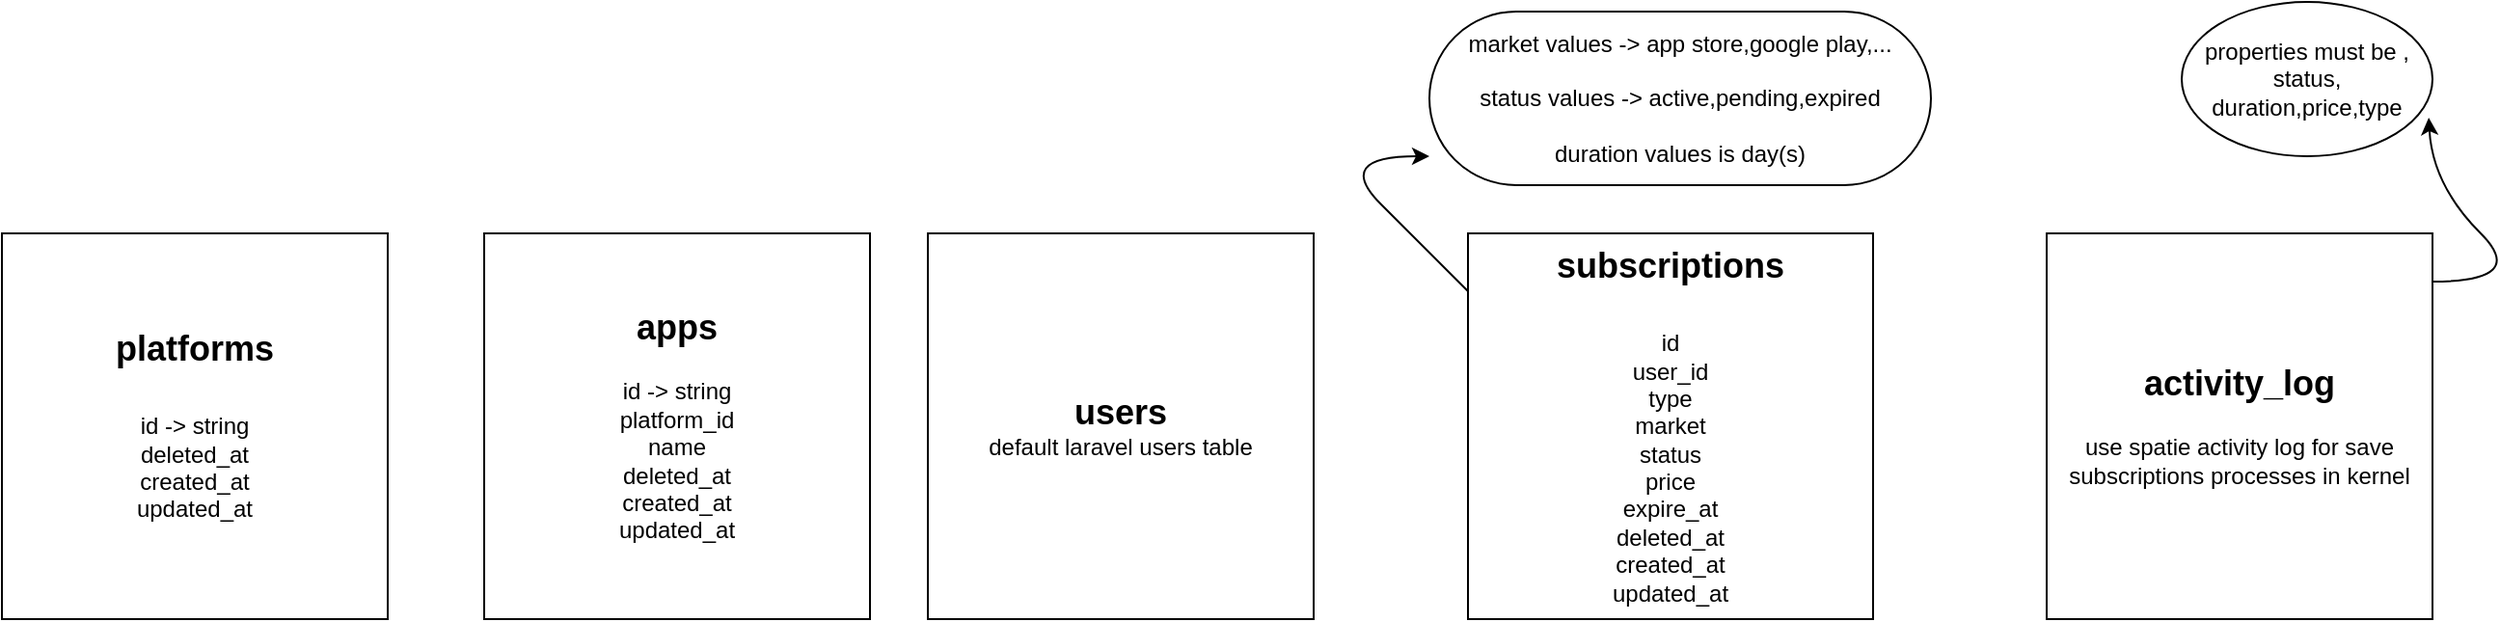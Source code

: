 <mxfile version="21.5.0" type="device">
  <diagram name="‫صفحه - 1‬" id="DGaD1BDIckdY_yjKFJ09">
    <mxGraphModel dx="2501" dy="764" grid="1" gridSize="10" guides="1" tooltips="1" connect="1" arrows="1" fold="1" page="1" pageScale="1" pageWidth="827" pageHeight="1169" math="0" shadow="0">
      <root>
        <mxCell id="0" />
        <mxCell id="1" parent="0" />
        <mxCell id="xZSIRHJfl0Kb_YYDSqgU-1" value="&lt;b style=&quot;font-size: 18px;&quot;&gt;subscriptions&lt;br&gt;&lt;br&gt;&lt;/b&gt;id&lt;br&gt;user_id&lt;br&gt;type&lt;br&gt;market&lt;br&gt;status&lt;br&gt;price&lt;br&gt;expire_at&lt;br&gt;deleted_at&lt;br&gt;created_at&lt;br&gt;updated_at" style="rounded=0;whiteSpace=wrap;html=1;" parent="1" vertex="1">
          <mxGeometry x="10" y="370" width="210" height="200" as="geometry" />
        </mxCell>
        <mxCell id="xZSIRHJfl0Kb_YYDSqgU-2" value="&lt;b&gt;&lt;font style=&quot;font-size: 18px;&quot;&gt;apps&lt;br&gt;&lt;/font&gt;&lt;/b&gt;&lt;br&gt;id -&amp;gt; string&lt;br&gt;platform_id&lt;br&gt;name&lt;br&gt;deleted_at&lt;br&gt;created_at&lt;br&gt;updated_at" style="whiteSpace=wrap;html=1;aspect=fixed;" parent="1" vertex="1">
          <mxGeometry x="-500" y="370" width="200" height="200" as="geometry" />
        </mxCell>
        <mxCell id="xZSIRHJfl0Kb_YYDSqgU-3" value="&lt;b&gt;&lt;font style=&quot;font-size: 18px;&quot;&gt;platforms&lt;br&gt;&lt;br&gt;&lt;/font&gt;&lt;/b&gt;id -&amp;gt; string&lt;br&gt;deleted_at&lt;br&gt;created_at&lt;br&gt;updated_at" style="rounded=0;whiteSpace=wrap;html=1;" parent="1" vertex="1">
          <mxGeometry x="-750" y="370" width="200" height="200" as="geometry" />
        </mxCell>
        <mxCell id="xZSIRHJfl0Kb_YYDSqgU-17" value="market values -&amp;gt; app store,google play,...&lt;br&gt;&lt;br&gt;status values -&amp;gt; active,pending,expired&lt;br&gt;&lt;br&gt;duration values is day(s)" style="whiteSpace=wrap;html=1;rounded=1;arcSize=50;align=center;verticalAlign=middle;strokeWidth=1;autosize=1;spacing=4;treeFolding=1;treeMoving=1;newEdgeStyle={&quot;edgeStyle&quot;:&quot;entityRelationEdgeStyle&quot;,&quot;startArrow&quot;:&quot;none&quot;,&quot;endArrow&quot;:&quot;none&quot;,&quot;segment&quot;:10,&quot;curved&quot;:1,&quot;sourcePerimeterSpacing&quot;:0,&quot;targetPerimeterSpacing&quot;:0};" parent="1" vertex="1">
          <mxGeometry x="-10" y="255" width="260" height="90" as="geometry" />
        </mxCell>
        <mxCell id="xZSIRHJfl0Kb_YYDSqgU-20" value="" style="curved=1;endArrow=classic;html=1;rounded=0;exitX=0;exitY=0.15;exitDx=0;exitDy=0;exitPerimeter=0;" parent="1" source="xZSIRHJfl0Kb_YYDSqgU-1" edge="1">
          <mxGeometry width="50" height="50" relative="1" as="geometry">
            <mxPoint x="-60" y="380" as="sourcePoint" />
            <mxPoint x="-10" y="330" as="targetPoint" />
            <Array as="points">
              <mxPoint x="-10" y="380" />
              <mxPoint x="-60" y="330" />
            </Array>
          </mxGeometry>
        </mxCell>
        <mxCell id="rm-5BbVESWa_7D3SLS1H-2" value="&lt;span style=&quot;border-color: var(--border-color);&quot;&gt;&lt;b style=&quot;font-size: 18px;&quot;&gt;activity_log&lt;br&gt;&lt;/b&gt;&lt;br&gt;&lt;font style=&quot;font-size: 12px;&quot;&gt;use spatie activity log for save subscriptions processes in kernel&lt;/font&gt;&lt;br style=&quot;border-color: var(--border-color);&quot;&gt;&lt;/span&gt;" style="whiteSpace=wrap;html=1;aspect=fixed;" parent="1" vertex="1">
          <mxGeometry x="310" y="370" width="200" height="200" as="geometry" />
        </mxCell>
        <mxCell id="Ej1vRbxgX4clJIg2gYgX-2" value="properties must be , status, duration,price,type" style="ellipse;whiteSpace=wrap;html=1;" parent="1" vertex="1">
          <mxGeometry x="380" y="250" width="130" height="80" as="geometry" />
        </mxCell>
        <mxCell id="Ej1vRbxgX4clJIg2gYgX-3" value="&lt;span style=&quot;font-size: 18px;&quot;&gt;&lt;b&gt;users&lt;/b&gt;&lt;/span&gt;&lt;br&gt;default laravel users table&lt;br&gt;" style="whiteSpace=wrap;html=1;aspect=fixed;" parent="1" vertex="1">
          <mxGeometry x="-270" y="370" width="200" height="200" as="geometry" />
        </mxCell>
        <mxCell id="Ej1vRbxgX4clJIg2gYgX-4" value="" style="curved=1;endArrow=classic;html=1;rounded=0;entryX=0.985;entryY=0.75;entryDx=0;entryDy=0;entryPerimeter=0;" parent="1" target="Ej1vRbxgX4clJIg2gYgX-2" edge="1">
          <mxGeometry width="50" height="50" relative="1" as="geometry">
            <mxPoint x="510" y="395" as="sourcePoint" />
            <mxPoint x="560" y="345" as="targetPoint" />
            <Array as="points">
              <mxPoint x="560" y="395" />
              <mxPoint x="510" y="345" />
            </Array>
          </mxGeometry>
        </mxCell>
      </root>
    </mxGraphModel>
  </diagram>
</mxfile>
